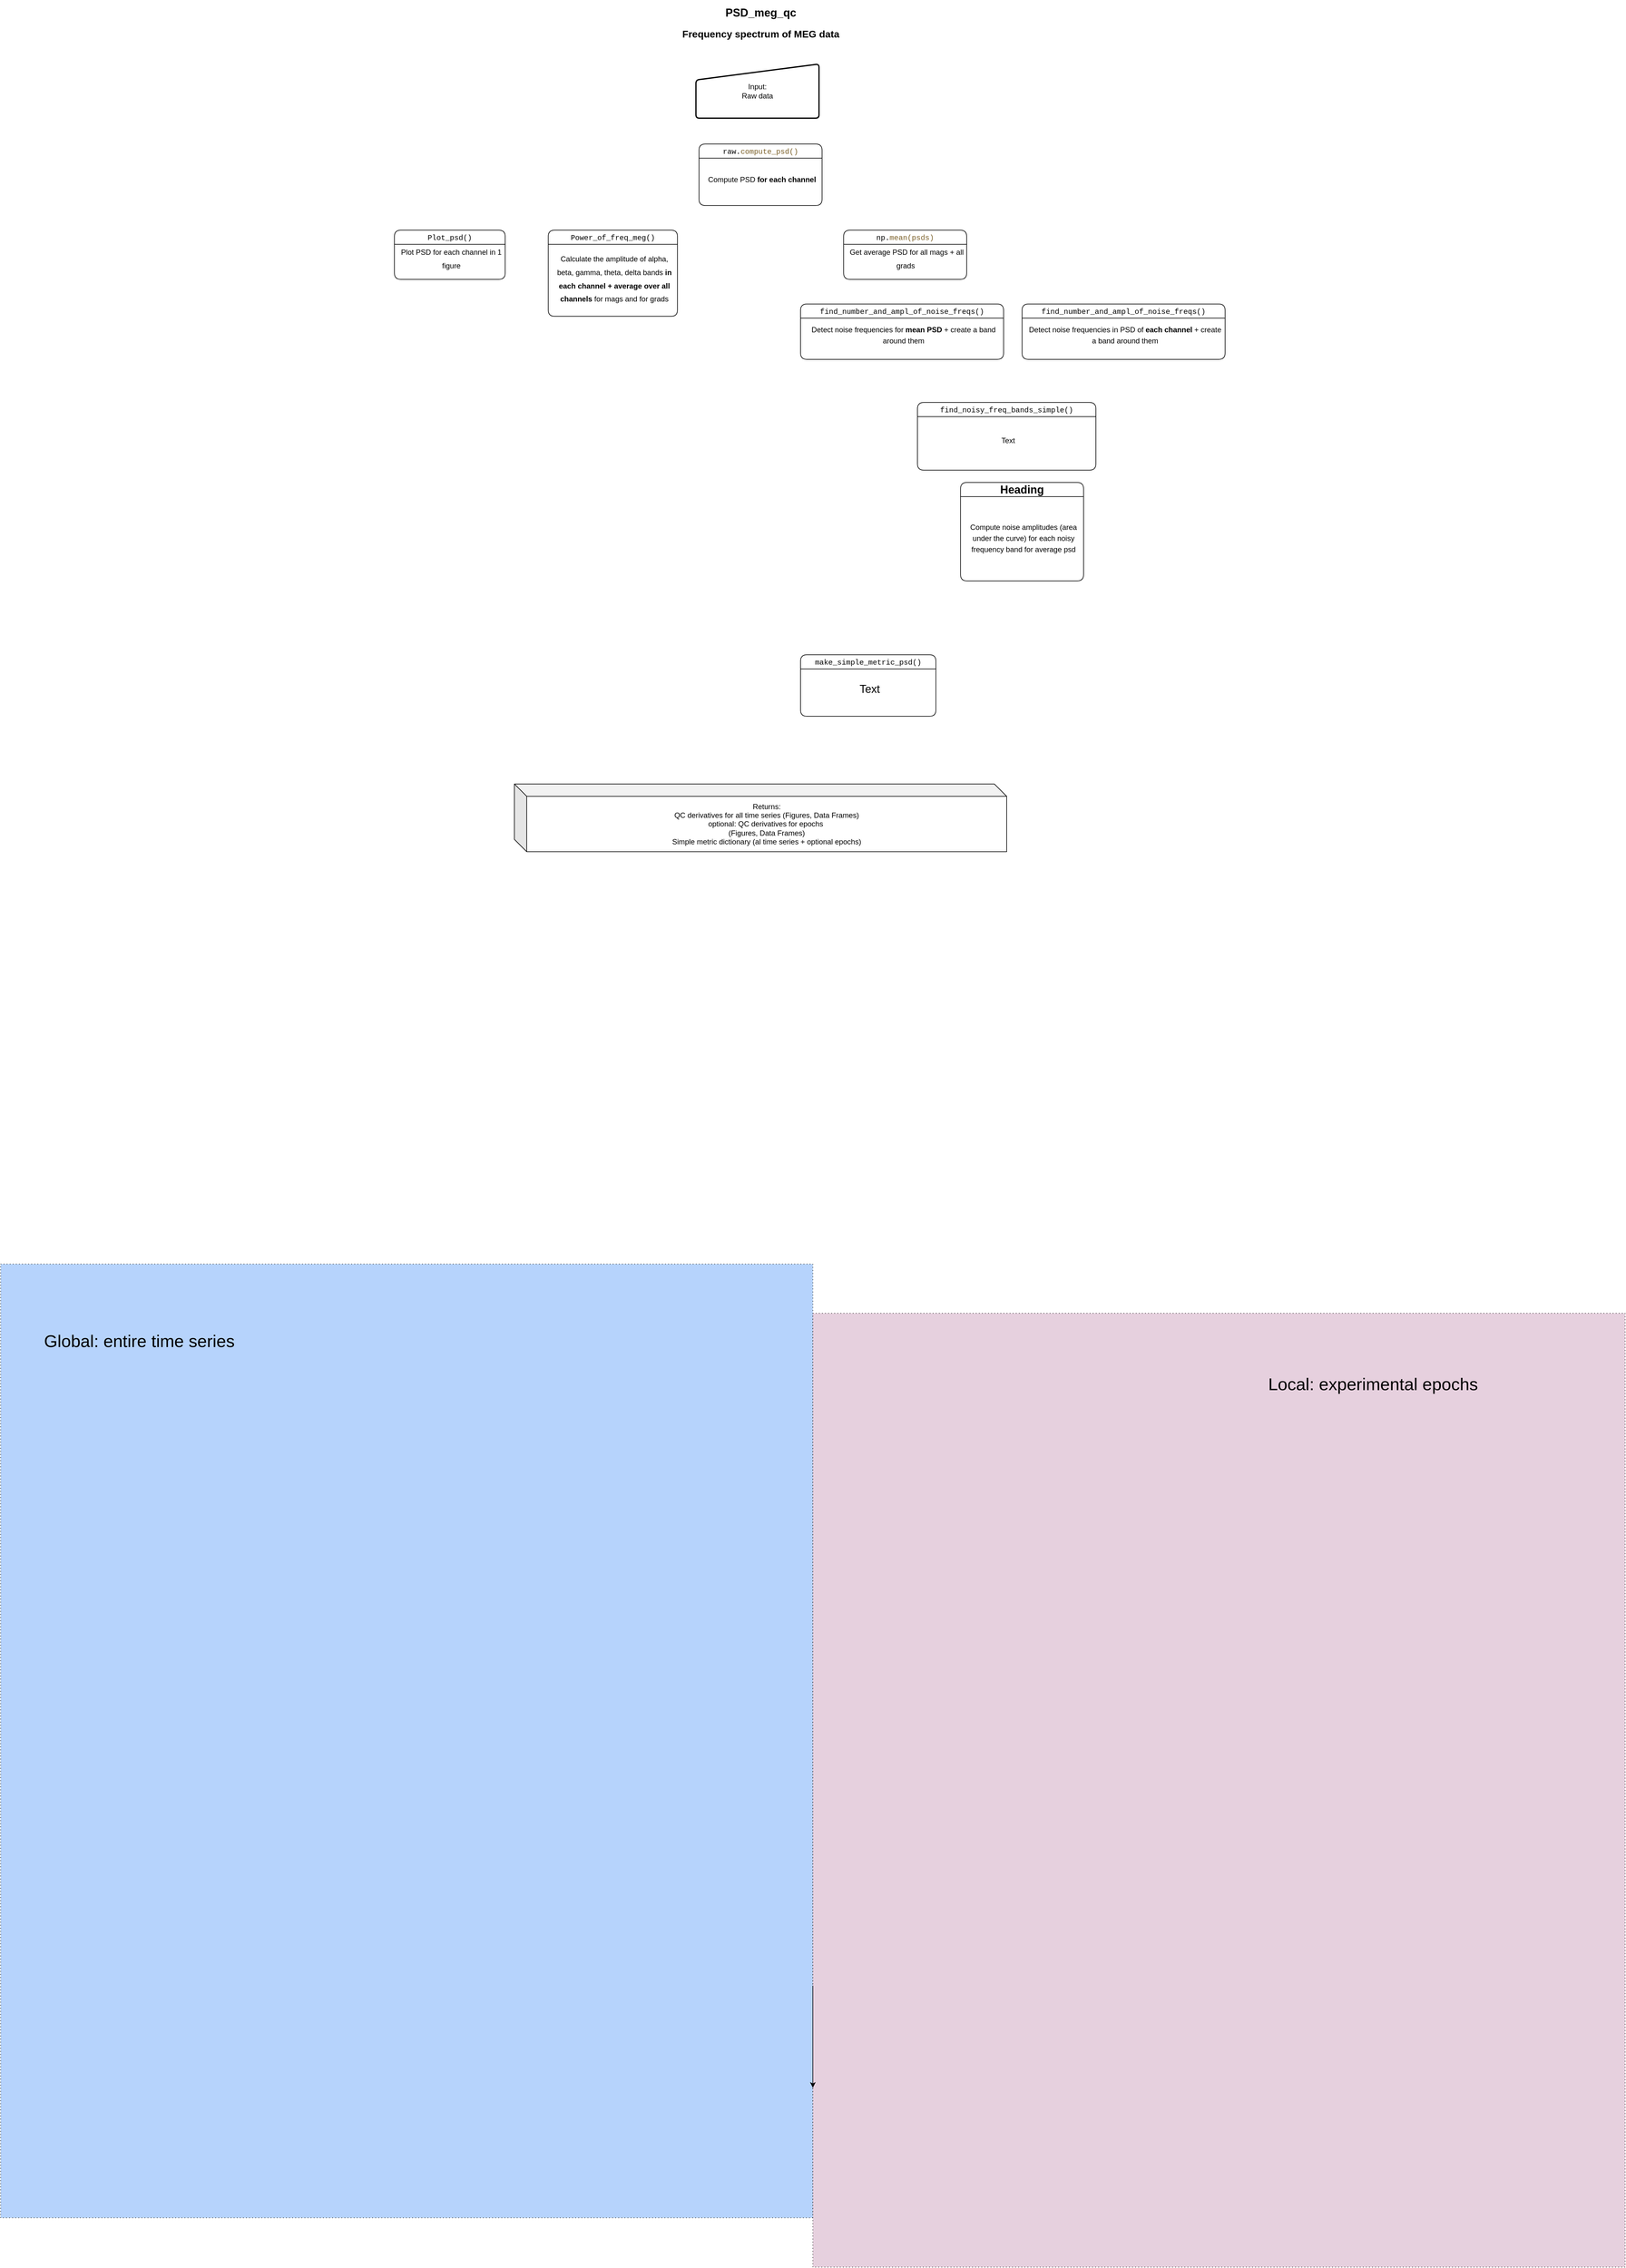 <mxfile version="20.8.16" type="device"><diagram name="Page-1" id="929967ad-93f9-6ef4-fab6-5d389245f69c"><mxGraphModel dx="2874" dy="1614" grid="1" gridSize="10" guides="1" tooltips="1" connect="1" arrows="1" fold="1" page="0" pageScale="1.5" pageWidth="1169" pageHeight="826" background="none" math="0" shadow="0"><root><mxCell id="0" style=";html=1;"/><mxCell id="1" style=";html=1;" parent="0"/><mxCell id="1672d66443f91eb5-23" value="&lt;font style=&quot;&quot;&gt;&lt;span style=&quot;font-size: 18px;&quot;&gt;PSD_meg_qc&lt;/span&gt;&lt;br&gt;&lt;font style=&quot;font-size: 16px;&quot;&gt;Frequency spectrum of MEG data&lt;/font&gt;&lt;/font&gt;" style="text;strokeColor=none;fillColor=none;html=1;fontSize=28;fontStyle=1;verticalAlign=middle;align=center;fontFamily=Helvetica;" parent="1" vertex="1"><mxGeometry x="210" y="-30" width="1010" height="60" as="geometry"/></mxCell><mxCell id="5kX12h6zAJPrbqQiqlTQ-20" value="" style="rounded=0;whiteSpace=wrap;html=1;dashed=1;dashPattern=1 4;fontSize=18;fillColor=#B6D3FC;movable=1;resizable=1;rotatable=1;deletable=1;editable=1;connectable=1;" parent="1" vertex="1"><mxGeometry x="-520" y="2020" width="1320.0" height="1550.0" as="geometry"/></mxCell><mxCell id="5kX12h6zAJPrbqQiqlTQ-22" value="" style="rounded=0;whiteSpace=wrap;html=1;dashed=1;dashPattern=1 4;fontSize=18;fillColor=#E6D0DE;movable=1;resizable=1;rotatable=1;deletable=1;editable=1;connectable=1;" parent="1" vertex="1"><mxGeometry x="800" y="2100" width="1320" height="1550" as="geometry"/></mxCell><mxCell id="5kX12h6zAJPrbqQiqlTQ-24" value="Global: entire time series" style="text;html=1;align=center;verticalAlign=middle;resizable=0;points=[];autosize=1;strokeColor=none;fillColor=none;fontSize=28;fontFamily=Helvetica;" parent="1" vertex="1"><mxGeometry x="-460" y="2120" width="330" height="50" as="geometry"/></mxCell><mxCell id="5kX12h6zAJPrbqQiqlTQ-25" value="Local: experimental epochs" style="text;html=1;align=center;verticalAlign=middle;resizable=0;points=[];autosize=1;strokeColor=none;fillColor=none;fontSize=28;fontFamily=Helvetica;" parent="1" vertex="1"><mxGeometry x="1530" y="2190" width="360" height="50" as="geometry"/></mxCell><mxCell id="_AQNHTN7oGHshsWPynQ7-29" value="" style="endArrow=classic;html=1;rounded=0;fontSize=18;fontFamily=Helvetica;entryX=0;entryY=0.812;entryDx=0;entryDy=0;entryPerimeter=0;exitX=0;exitY=0.705;exitDx=0;exitDy=0;exitPerimeter=0;" parent="1" source="5kX12h6zAJPrbqQiqlTQ-22" target="5kX12h6zAJPrbqQiqlTQ-22" edge="1"><mxGeometry width="50" height="50" relative="1" as="geometry"><mxPoint x="820" y="1012" as="sourcePoint"/><mxPoint x="830" y="1182" as="targetPoint"/><Array as="points"/></mxGeometry></mxCell><mxCell id="7kQUwR05Db2AxijS4nxS-2" value="Input:&lt;br&gt;Raw data" style="html=1;strokeWidth=2;shape=manualInput;whiteSpace=wrap;rounded=1;size=26;arcSize=11;fontFamily=Helvetica;" parent="1" vertex="1"><mxGeometry x="610" y="70" width="200" height="88" as="geometry"/></mxCell><mxCell id="77bNAZletZuxPXJ_TE6f-1" value="&lt;div style=&quot;border-color: var(--border-color);&quot;&gt;Returns:&lt;/div&gt;&lt;div style=&quot;border-color: var(--border-color);&quot;&gt;QC derivatives for all time series (Figures, Data Frames)&lt;/div&gt;&lt;div style=&quot;border-color: var(--border-color);&quot;&gt;optional: QC derivatives for epochs&amp;nbsp;&lt;/div&gt;(Figures, Data Frames)&lt;br style=&quot;border-color: var(--border-color);&quot;&gt;&lt;div style=&quot;border-color: var(--border-color);&quot;&gt;Simple metric dictionary (al time series + optional epochs)&lt;/div&gt;" style="shape=cube;whiteSpace=wrap;html=1;boundedLbl=1;backgroundOutline=1;darkOpacity=0.05;darkOpacity2=0.1;" parent="1" vertex="1"><mxGeometry x="315" y="1240" width="800" height="110" as="geometry"/></mxCell><mxCell id="IKt8eQt9u5tunJwcphKu-1" value="" style="group" vertex="1" connectable="0" parent="1"><mxGeometry x="615" y="200" width="200" height="100" as="geometry"/></mxCell><mxCell id="IKt8eQt9u5tunJwcphKu-2" value="&lt;div&gt;&lt;font style=&quot;font-size: 12px;&quot;&gt;Compute PSD&amp;nbsp;&lt;b&gt;for each channel&lt;/b&gt;&lt;/font&gt;&lt;/div&gt;" style="text;html=1;strokeColor=none;fillColor=default;align=center;verticalAlign=middle;whiteSpace=wrap;rounded=0;fontSize=18;spacingTop=5;spacing=0;spacingBottom=5;spacingLeft=10;spacingRight=5;container=0;" vertex="1" parent="IKt8eQt9u5tunJwcphKu-1"><mxGeometry y="12" width="200" height="88" as="geometry"/></mxCell><mxCell id="IKt8eQt9u5tunJwcphKu-3" value="&lt;div style=&quot;font-family: Menlo, Monaco, &amp;quot;Courier New&amp;quot;, monospace; font-weight: normal; font-size: 12px; line-height: 18px;&quot;&gt;raw.&lt;span style=&quot;color: #795e26;&quot;&gt;compute_psd()&lt;/span&gt;&lt;/div&gt;" style="swimlane;whiteSpace=wrap;html=1;fontSize=18;container=0;rounded=1;perimeterSpacing=0;fillColor=default;fillStyle=solid;swimlaneLine=1;" vertex="1" parent="IKt8eQt9u5tunJwcphKu-1"><mxGeometry width="200" height="100" as="geometry"/></mxCell><mxCell id="IKt8eQt9u5tunJwcphKu-4" value="" style="group" vertex="1" connectable="0" parent="1"><mxGeometry x="120" y="340" width="180" height="80" as="geometry"/></mxCell><mxCell id="IKt8eQt9u5tunJwcphKu-5" value="&lt;div&gt;&lt;font style=&quot;font-size: 12px;&quot;&gt;Plot PSD for each channel in 1 figure&lt;/font&gt;&lt;/div&gt;" style="text;html=1;strokeColor=none;fillColor=default;align=center;verticalAlign=middle;whiteSpace=wrap;rounded=0;fontSize=18;spacingTop=5;spacing=0;spacingBottom=5;spacingLeft=10;spacingRight=5;container=0;" vertex="1" parent="IKt8eQt9u5tunJwcphKu-4"><mxGeometry y="9.6" width="180" height="70.4" as="geometry"/></mxCell><mxCell id="IKt8eQt9u5tunJwcphKu-6" value="&lt;div style=&quot;font-family: Menlo, Monaco, &amp;quot;Courier New&amp;quot;, monospace; font-weight: normal; font-size: 12px; line-height: 18px;&quot;&gt;Plot_psd()&lt;/div&gt;" style="swimlane;whiteSpace=wrap;html=1;fontSize=18;container=0;rounded=1;perimeterSpacing=0;fillColor=default;fillStyle=solid;swimlaneLine=1;" vertex="1" parent="IKt8eQt9u5tunJwcphKu-4"><mxGeometry width="180" height="80" as="geometry"/></mxCell><mxCell id="IKt8eQt9u5tunJwcphKu-7" value="" style="group" vertex="1" connectable="0" parent="1"><mxGeometry x="370" y="340" width="210" height="140" as="geometry"/></mxCell><mxCell id="IKt8eQt9u5tunJwcphKu-8" value="&lt;p&gt;&lt;font style=&quot;font-size: 12px;&quot;&gt;Calculate the amplitude of alpha, beta, gamma, theta, delta bands &lt;b&gt;in each channel + average over all channels&lt;/b&gt; for mags and for grads&lt;/font&gt;&lt;/p&gt;" style="text;html=1;strokeColor=none;fillColor=default;align=center;verticalAlign=middle;whiteSpace=wrap;rounded=0;fontSize=18;spacingTop=5;spacing=0;spacingBottom=5;spacingLeft=10;spacingRight=5;container=0;" vertex="1" parent="IKt8eQt9u5tunJwcphKu-7"><mxGeometry y="16.8" width="210" height="123.2" as="geometry"/></mxCell><mxCell id="IKt8eQt9u5tunJwcphKu-9" value="&lt;div style=&quot;font-family: Menlo, Monaco, &amp;quot;Courier New&amp;quot;, monospace; font-weight: normal; font-size: 12px; line-height: 18px;&quot;&gt;Power_of_freq_meg()&lt;/div&gt;" style="swimlane;whiteSpace=wrap;html=1;fontSize=18;container=0;rounded=1;perimeterSpacing=0;fillColor=default;fillStyle=solid;swimlaneLine=1;" vertex="1" parent="IKt8eQt9u5tunJwcphKu-7"><mxGeometry width="210" height="140" as="geometry"/></mxCell><mxCell id="IKt8eQt9u5tunJwcphKu-10" value="" style="group" vertex="1" connectable="0" parent="1"><mxGeometry x="850" y="340" width="200" height="80" as="geometry"/></mxCell><mxCell id="IKt8eQt9u5tunJwcphKu-11" value="&lt;div&gt;&lt;font style=&quot;font-size: 12px;&quot;&gt;Get average PSD for all mags + all grads&amp;nbsp;&lt;/font&gt;&lt;/div&gt;" style="text;html=1;strokeColor=none;fillColor=default;align=center;verticalAlign=middle;whiteSpace=wrap;rounded=0;fontSize=18;spacingTop=5;spacing=0;spacingBottom=5;spacingLeft=10;spacingRight=5;container=0;" vertex="1" parent="IKt8eQt9u5tunJwcphKu-10"><mxGeometry y="9.6" width="200" height="70.4" as="geometry"/></mxCell><mxCell id="IKt8eQt9u5tunJwcphKu-12" value="&lt;div style=&quot;font-family: Menlo, Monaco, &amp;quot;Courier New&amp;quot;, monospace; font-weight: normal; font-size: 12px; line-height: 18px;&quot;&gt;np.&lt;span style=&quot;color: #795e26;&quot;&gt;mean(psds)&lt;/span&gt;&lt;/div&gt;" style="swimlane;whiteSpace=wrap;html=1;fontSize=18;container=0;rounded=1;perimeterSpacing=0;fillColor=default;fillStyle=solid;swimlaneLine=1;" vertex="1" parent="IKt8eQt9u5tunJwcphKu-10"><mxGeometry width="200" height="80" as="geometry"/></mxCell><mxCell id="IKt8eQt9u5tunJwcphKu-13" value="" style="group" vertex="1" connectable="0" parent="1"><mxGeometry x="1140" y="460" width="330" height="90" as="geometry"/></mxCell><mxCell id="IKt8eQt9u5tunJwcphKu-14" value="&lt;p style=&quot;font-size: 12px; line-height: 18px;&quot;&gt;Detect noise frequencies in PSD of &lt;b&gt;each channel&lt;/b&gt; + create a band around them&lt;/p&gt;" style="text;html=1;strokeColor=none;fillColor=default;align=center;verticalAlign=middle;whiteSpace=wrap;rounded=0;fontSize=18;spacingTop=5;spacing=0;spacingBottom=5;spacingLeft=10;spacingRight=5;container=0;" vertex="1" parent="IKt8eQt9u5tunJwcphKu-13"><mxGeometry y="10.8" width="330" height="79.2" as="geometry"/></mxCell><mxCell id="IKt8eQt9u5tunJwcphKu-15" value="&lt;div style=&quot;font-family: Menlo, Monaco, &amp;quot;Courier New&amp;quot;, monospace; font-weight: normal; font-size: 12px; line-height: 18px;&quot;&gt;find_number_and_ampl_of_noise_freqs()&lt;/div&gt;" style="swimlane;whiteSpace=wrap;html=1;fontSize=18;container=0;rounded=1;perimeterSpacing=0;fillColor=default;fillStyle=solid;swimlaneLine=1;" vertex="1" parent="IKt8eQt9u5tunJwcphKu-13"><mxGeometry width="330" height="90" as="geometry"/></mxCell><mxCell id="IKt8eQt9u5tunJwcphKu-16" value="" style="group" vertex="1" connectable="0" parent="1"><mxGeometry x="780" y="1030" width="220" height="100" as="geometry"/></mxCell><mxCell id="IKt8eQt9u5tunJwcphKu-17" value="&lt;div&gt;Text&lt;/div&gt;" style="text;html=1;strokeColor=none;fillColor=default;align=center;verticalAlign=middle;whiteSpace=wrap;rounded=0;fontSize=18;spacingTop=5;spacing=0;spacingBottom=5;spacingLeft=10;spacingRight=5;container=0;" vertex="1" parent="IKt8eQt9u5tunJwcphKu-16"><mxGeometry y="12" width="220.0" height="88" as="geometry"/></mxCell><mxCell id="IKt8eQt9u5tunJwcphKu-18" value="&lt;div style=&quot;font-family: Menlo, Monaco, &amp;quot;Courier New&amp;quot;, monospace; font-weight: normal; font-size: 12px; line-height: 18px;&quot;&gt;make_simple_metric_psd()&lt;/div&gt;" style="swimlane;whiteSpace=wrap;html=1;fontSize=18;container=0;rounded=1;perimeterSpacing=0;fillColor=default;fillStyle=solid;swimlaneLine=1;" vertex="1" parent="IKt8eQt9u5tunJwcphKu-16"><mxGeometry width="220.0" height="100" as="geometry"/></mxCell><mxCell id="IKt8eQt9u5tunJwcphKu-19" value="" style="group" vertex="1" connectable="0" parent="1"><mxGeometry x="780" y="460" width="330" height="90" as="geometry"/></mxCell><mxCell id="IKt8eQt9u5tunJwcphKu-20" value="&lt;p style=&quot;font-size: 12px; line-height: 18px;&quot;&gt;Detect noise frequencies for &lt;b&gt;mean PSD&lt;/b&gt; + create a band around them&lt;/p&gt;" style="text;html=1;strokeColor=none;fillColor=default;align=center;verticalAlign=middle;whiteSpace=wrap;rounded=0;fontSize=18;spacingTop=5;spacing=0;spacingBottom=5;spacingLeft=10;spacingRight=5;container=0;" vertex="1" parent="IKt8eQt9u5tunJwcphKu-19"><mxGeometry y="10.8" width="330" height="79.2" as="geometry"/></mxCell><mxCell id="IKt8eQt9u5tunJwcphKu-21" value="&lt;div style=&quot;font-family: Menlo, Monaco, &amp;quot;Courier New&amp;quot;, monospace; font-weight: normal; font-size: 12px; line-height: 18px;&quot;&gt;find_number_and_ampl_of_noise_freqs()&lt;/div&gt;" style="swimlane;whiteSpace=wrap;html=1;fontSize=18;container=0;rounded=1;perimeterSpacing=0;fillColor=default;fillStyle=solid;swimlaneLine=1;" vertex="1" parent="IKt8eQt9u5tunJwcphKu-19"><mxGeometry width="330" height="90" as="geometry"/></mxCell><mxCell id="IKt8eQt9u5tunJwcphKu-22" value="" style="group;fontFamily=Helvetica;fontSize=12;" vertex="1" connectable="0" parent="1"><mxGeometry x="1040" y="750" width="200" height="160" as="geometry"/></mxCell><mxCell id="IKt8eQt9u5tunJwcphKu-23" value="&lt;p style=&quot;line-height: 18px;&quot;&gt;Compute noise amplitudes (area under the curve) for each noisy frequency band for average psd&lt;/p&gt;" style="text;html=1;strokeColor=none;fillColor=default;align=center;verticalAlign=middle;whiteSpace=wrap;rounded=0;fontSize=12;spacingTop=5;spacing=0;spacingBottom=5;spacingLeft=10;spacingRight=5;container=0;fontFamily=Helvetica;" vertex="1" parent="IKt8eQt9u5tunJwcphKu-22"><mxGeometry y="19.2" width="200" height="140.8" as="geometry"/></mxCell><mxCell id="IKt8eQt9u5tunJwcphKu-24" value="Heading" style="swimlane;whiteSpace=wrap;html=1;fontSize=18;container=0;rounded=1;perimeterSpacing=0;fillColor=default;fillStyle=solid;swimlaneLine=1;fontFamily=Helvetica;" vertex="1" parent="IKt8eQt9u5tunJwcphKu-22"><mxGeometry width="200" height="160" as="geometry"/></mxCell><mxCell id="IKt8eQt9u5tunJwcphKu-25" value="" style="group;fontFamily=Helvetica;fontSize=12;" vertex="1" connectable="0" parent="1"><mxGeometry x="970" y="620" width="290" height="110" as="geometry"/></mxCell><mxCell id="IKt8eQt9u5tunJwcphKu-26" value="&lt;div&gt;Text&lt;/div&gt;" style="text;html=1;strokeColor=none;fillColor=default;align=center;verticalAlign=middle;whiteSpace=wrap;rounded=0;fontSize=12;spacingTop=5;spacing=0;spacingBottom=5;spacingLeft=10;spacingRight=5;container=0;fontFamily=Helvetica;" vertex="1" parent="IKt8eQt9u5tunJwcphKu-25"><mxGeometry y="13.2" width="290" height="96.8" as="geometry"/></mxCell><mxCell id="IKt8eQt9u5tunJwcphKu-27" value="&lt;div style=&quot;font-family: Menlo, Monaco, &amp;quot;Courier New&amp;quot;, monospace; font-weight: normal; font-size: 12px; line-height: 18px;&quot;&gt;find_noisy_freq_bands_simple()&lt;/div&gt;" style="swimlane;whiteSpace=wrap;html=1;fontSize=18;container=0;rounded=1;perimeterSpacing=0;fillColor=default;fillStyle=solid;swimlaneLine=1;fontFamily=Helvetica;" vertex="1" parent="IKt8eQt9u5tunJwcphKu-25"><mxGeometry width="290" height="110.0" as="geometry"/></mxCell></root></mxGraphModel></diagram></mxfile>